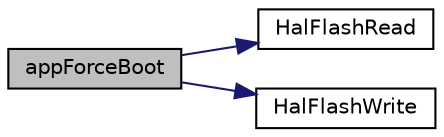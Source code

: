 digraph "appForceBoot"
{
  edge [fontname="Helvetica",fontsize="10",labelfontname="Helvetica",labelfontsize="10"];
  node [fontname="Helvetica",fontsize="10",shape=record];
  rankdir="LR";
  Node1 [label="appForceBoot",height=0.2,width=0.4,color="black", fillcolor="grey75", style="filled" fontcolor="black"];
  Node1 -> Node2 [color="midnightblue",fontsize="10",style="solid",fontname="Helvetica"];
  Node2 [label="HalFlashRead",height=0.2,width=0.4,color="black", fillcolor="white", style="filled",URL="$_components_2hal_2include_2hal__flash_8h.html#a4db50b53415443f14778d0435ce60725"];
  Node1 -> Node3 [color="midnightblue",fontsize="10",style="solid",fontname="Helvetica"];
  Node3 [label="HalFlashWrite",height=0.2,width=0.4,color="black", fillcolor="white", style="filled",URL="$_components_2hal_2include_2hal__flash_8h.html#a056f262458cef8cb2ab51dc0f0cc2a5e"];
}
